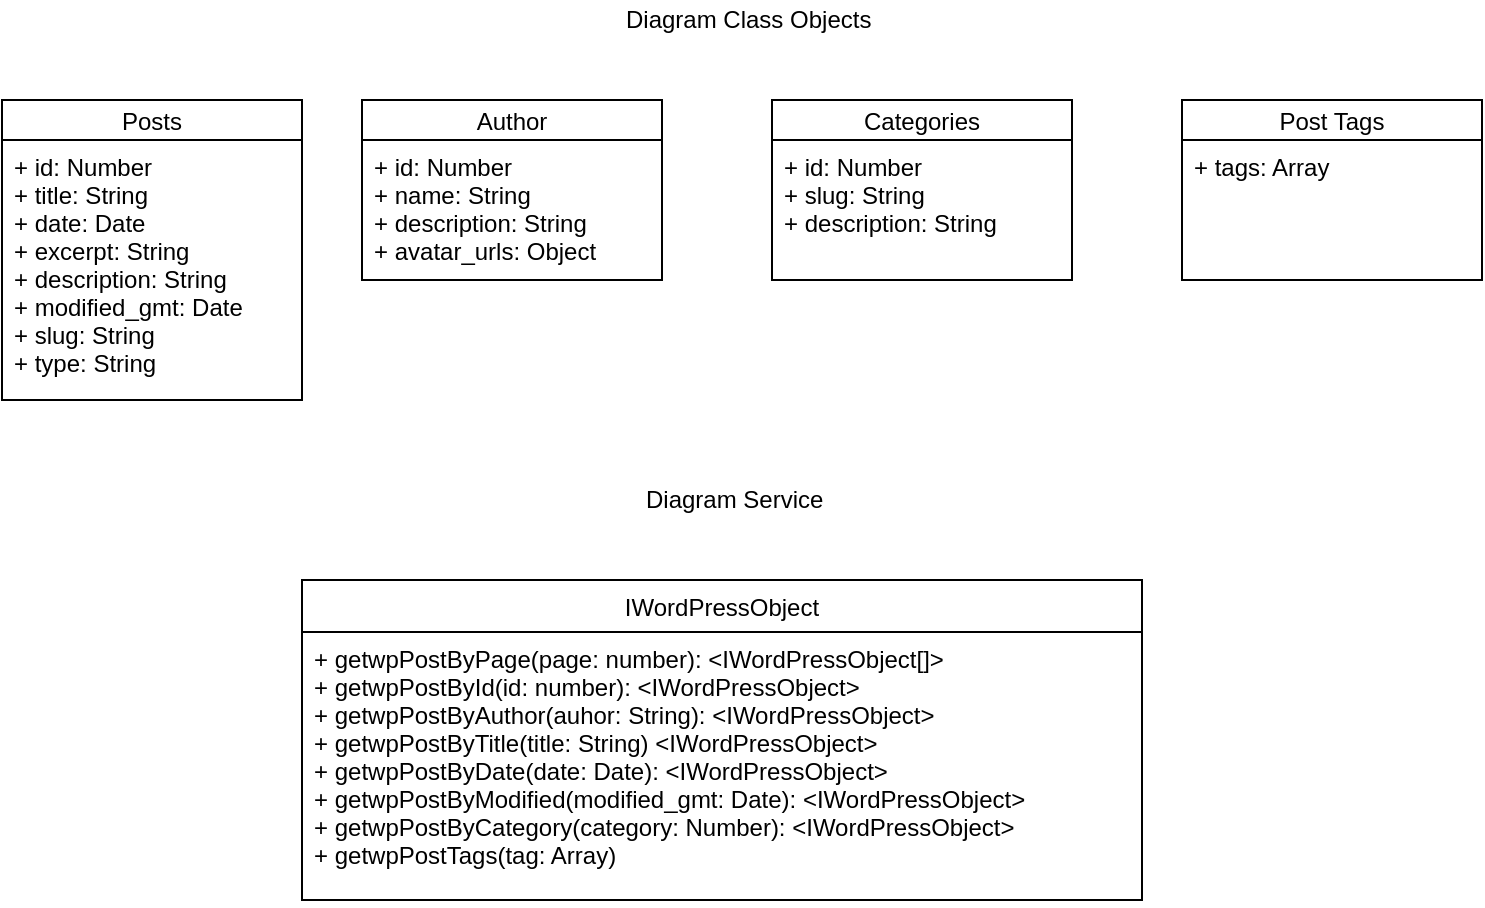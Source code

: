 <mxfile version="10.8.1" type="github"><diagram id="Kca3lQzBssCbDkl_EfNx" name="Page-1"><mxGraphModel dx="1394" dy="764" grid="1" gridSize="10" guides="1" tooltips="1" connect="1" arrows="1" fold="1" page="1" pageScale="1" pageWidth="850" pageHeight="1100" math="0" shadow="0"><root><mxCell id="0"/><mxCell id="1" parent="0"/><mxCell id="wf8YTHbop1kOmoM9zrO1-174" value="IWordPressObject" style="swimlane;fontStyle=0;childLayout=stackLayout;horizontal=1;startSize=26;fillColor=none;horizontalStack=0;resizeParent=1;resizeParentMax=0;resizeLast=0;collapsible=1;marginBottom=0;" vertex="1" parent="1"><mxGeometry x="230" y="340" width="420" height="160" as="geometry"/></mxCell><mxCell id="wf8YTHbop1kOmoM9zrO1-175" value="+ getwpPostByPage(page: number): &lt;IWordPressObject[]&gt;&#10;+ getwpPostById(id: number): &lt;IWordPressObject&gt;&#10;+ getwpPostByAuthor(auhor: String): &lt;IWordPressObject&gt;&#10;+ getwpPostByTitle(title: String) &lt;IWordPressObject&gt;&#10;+ getwpPostByDate(date: Date): &lt;IWordPressObject&gt;&#10;+ getwpPostByModified(modified_gmt: Date): &lt;IWordPressObject&gt;&#10;+ getwpPostByCategory(category: Number): &lt;IWordPressObject&gt;&#10;+ getwpPostTags(tag: Array)" style="text;strokeColor=#000000;fillColor=none;align=left;verticalAlign=top;spacingLeft=4;spacingRight=4;overflow=hidden;rotatable=0;points=[[0,0.5],[1,0.5]];portConstraint=eastwest;" vertex="1" parent="wf8YTHbop1kOmoM9zrO1-174"><mxGeometry y="26" width="420" height="134" as="geometry"/></mxCell><mxCell id="wf8YTHbop1kOmoM9zrO1-178" value="Posts" style="swimlane;fontStyle=0;childLayout=stackLayout;horizontal=1;startSize=20;fillColor=none;horizontalStack=0;resizeParent=1;resizeParentMax=0;resizeLast=0;collapsible=1;marginBottom=0;" vertex="1" parent="1"><mxGeometry x="80" y="100" width="150" height="150" as="geometry"/></mxCell><mxCell id="wf8YTHbop1kOmoM9zrO1-179" value="+ id: Number&#10;+ title: String&#10;+ date: Date&#10;+ excerpt: String&#10;+ description: String&#10;+ modified_gmt: Date&#10;+ slug: String&#10;+ type: String&#10;" style="text;strokeColor=none;fillColor=none;align=left;verticalAlign=top;spacingLeft=4;spacingRight=4;overflow=hidden;rotatable=0;points=[[0,0.5],[1,0.5]];portConstraint=eastwest;" vertex="1" parent="wf8YTHbop1kOmoM9zrO1-178"><mxGeometry y="20" width="150" height="130" as="geometry"/></mxCell><mxCell id="wf8YTHbop1kOmoM9zrO1-187" value="Author" style="swimlane;fontStyle=0;childLayout=stackLayout;horizontal=1;startSize=20;fillColor=none;horizontalStack=0;resizeParent=1;resizeParentMax=0;resizeLast=0;collapsible=1;marginBottom=0;" vertex="1" parent="1"><mxGeometry x="260" y="100" width="150" height="90" as="geometry"/></mxCell><mxCell id="wf8YTHbop1kOmoM9zrO1-188" value="+ id: Number&#10;+ name: String&#10;+ description: String&#10;+ avatar_urls: Object&#10;" style="text;strokeColor=none;fillColor=none;align=left;verticalAlign=top;spacingLeft=4;spacingRight=4;overflow=hidden;rotatable=0;points=[[0,0.5],[1,0.5]];portConstraint=eastwest;" vertex="1" parent="wf8YTHbop1kOmoM9zrO1-187"><mxGeometry y="20" width="150" height="70" as="geometry"/></mxCell><mxCell id="wf8YTHbop1kOmoM9zrO1-189" value="Categories" style="swimlane;fontStyle=0;childLayout=stackLayout;horizontal=1;startSize=20;fillColor=none;horizontalStack=0;resizeParent=1;resizeParentMax=0;resizeLast=0;collapsible=1;marginBottom=0;" vertex="1" parent="1"><mxGeometry x="465" y="100" width="150" height="90" as="geometry"/></mxCell><mxCell id="wf8YTHbop1kOmoM9zrO1-190" value="+ id: Number&#10;+ slug: String&#10;+ description: String&#10;" style="text;strokeColor=none;fillColor=none;align=left;verticalAlign=top;spacingLeft=4;spacingRight=4;overflow=hidden;rotatable=0;points=[[0,0.5],[1,0.5]];portConstraint=eastwest;" vertex="1" parent="wf8YTHbop1kOmoM9zrO1-189"><mxGeometry y="20" width="150" height="70" as="geometry"/></mxCell><mxCell id="wf8YTHbop1kOmoM9zrO1-191" value="Diagram Class Objects" style="text;html=1;resizable=0;points=[];autosize=1;align=left;verticalAlign=top;spacingTop=-4;" vertex="1" parent="1"><mxGeometry x="390" y="50" width="140" height="20" as="geometry"/></mxCell><mxCell id="wf8YTHbop1kOmoM9zrO1-192" value="Post Tags" style="swimlane;fontStyle=0;childLayout=stackLayout;horizontal=1;startSize=20;fillColor=none;horizontalStack=0;resizeParent=1;resizeParentMax=0;resizeLast=0;collapsible=1;marginBottom=0;" vertex="1" parent="1"><mxGeometry x="670" y="100" width="150" height="90" as="geometry"/></mxCell><mxCell id="wf8YTHbop1kOmoM9zrO1-193" value="+ tags: Array&#10;" style="text;strokeColor=none;fillColor=none;align=left;verticalAlign=top;spacingLeft=4;spacingRight=4;overflow=hidden;rotatable=0;points=[[0,0.5],[1,0.5]];portConstraint=eastwest;" vertex="1" parent="wf8YTHbop1kOmoM9zrO1-192"><mxGeometry y="20" width="150" height="70" as="geometry"/></mxCell><mxCell id="wf8YTHbop1kOmoM9zrO1-194" value="Diagram Service" style="text;html=1;resizable=0;points=[];autosize=1;align=left;verticalAlign=top;spacingTop=-4;" vertex="1" parent="1"><mxGeometry x="400" y="290" width="100" height="20" as="geometry"/></mxCell></root></mxGraphModel></diagram></mxfile>